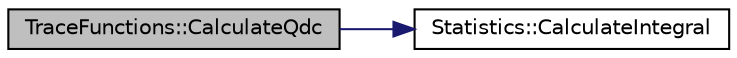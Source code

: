 digraph "TraceFunctions::CalculateQdc"
{
  edge [fontname="Helvetica",fontsize="10",labelfontname="Helvetica",labelfontsize="10"];
  node [fontname="Helvetica",fontsize="10",shape=record];
  rankdir="LR";
  Node1 [label="TraceFunctions::CalculateQdc",height=0.2,width=0.4,color="black", fillcolor="grey75", style="filled", fontcolor="black"];
  Node1 -> Node2 [color="midnightblue",fontsize="10",style="solid",fontname="Helvetica"];
  Node2 [label="Statistics::CalculateIntegral",height=0.2,width=0.4,color="black", fillcolor="white", style="filled",URL="$d4/d06/namespace_statistics.html#a4aabbd7b3dd2f7463c51f1a74f0efe33",tooltip="Do a quick and simple integration of the provided data using the trapezoidal rule. We will not be subtracting the baseline or anything like that to keep things general. "];
}
